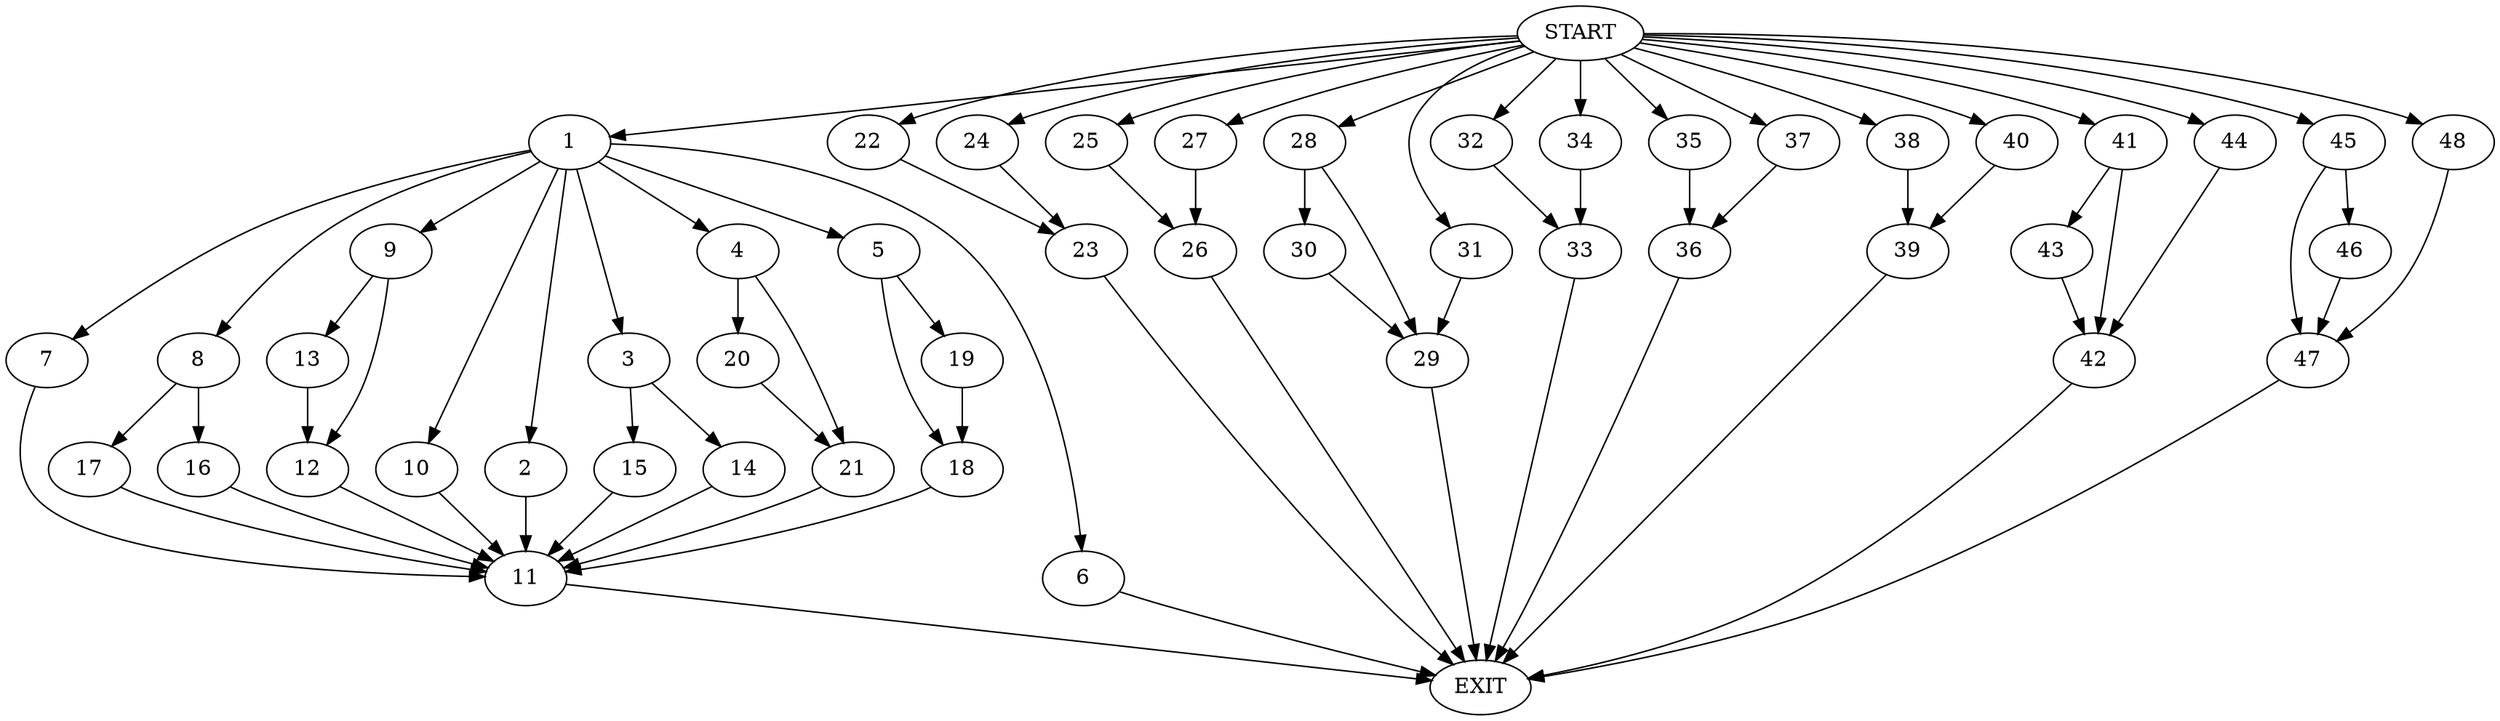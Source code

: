 digraph {
0 [label="START"];
1;
2;
3;
4;
5;
6;
7;
8;
9;
10;
11;
12;
13;
14;
15;
16;
17;
18;
19;
20;
21;
22;
23;
24;
25;
26;
27;
28;
29;
30;
31;
32;
33;
34;
35;
36;
37;
38;
39;
40;
41;
42;
43;
44;
45;
46;
47;
48;
49 [label="EXIT"];
0 -> 1;
1 -> 2;
1 -> 3;
1 -> 4;
1 -> 5;
1 -> 6;
1 -> 7;
1 -> 8;
1 -> 9;
1 -> 10;
2 -> 11;
10 -> 11;
7 -> 11;
9 -> 12;
9 -> 13;
6 -> 49;
3 -> 14;
3 -> 15;
8 -> 16;
8 -> 17;
5 -> 18;
5 -> 19;
4 -> 20;
4 -> 21;
11 -> 49;
0 -> 22;
22 -> 23;
23 -> 49;
0 -> 24;
24 -> 23;
0 -> 25;
25 -> 26;
26 -> 49;
0 -> 27;
27 -> 26;
18 -> 11;
19 -> 18;
0 -> 28;
28 -> 29;
28 -> 30;
30 -> 29;
29 -> 49;
0 -> 31;
31 -> 29;
16 -> 11;
17 -> 11;
0 -> 32;
32 -> 33;
33 -> 49;
0 -> 34;
34 -> 33;
15 -> 11;
14 -> 11;
0 -> 35;
35 -> 36;
36 -> 49;
0 -> 37;
37 -> 36;
0 -> 38;
38 -> 39;
39 -> 49;
0 -> 40;
40 -> 39;
12 -> 11;
13 -> 12;
0 -> 41;
41 -> 42;
41 -> 43;
42 -> 49;
43 -> 42;
0 -> 44;
44 -> 42;
21 -> 11;
20 -> 21;
0 -> 45;
45 -> 46;
45 -> 47;
47 -> 49;
46 -> 47;
0 -> 48;
48 -> 47;
}
